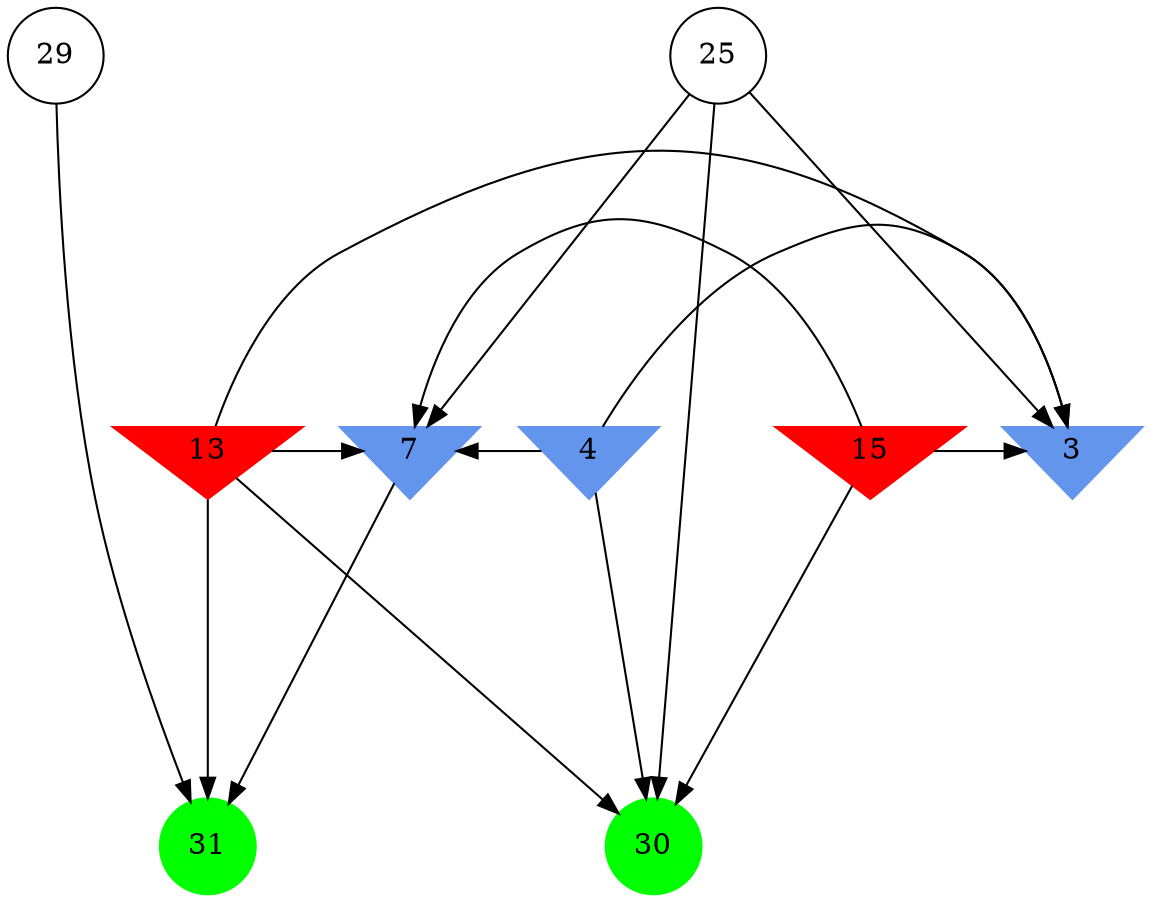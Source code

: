 digraph brain {
	ranksep=2.0;
	3 [shape=invtriangle,style=filled,color=cornflowerblue];
	4 [shape=invtriangle,style=filled,color=cornflowerblue];
	7 [shape=invtriangle,style=filled,color=cornflowerblue];
	13 [shape=invtriangle,style=filled,color=red];
	15 [shape=invtriangle,style=filled,color=red];
	25 [shape=circle,color=black];
	29 [shape=circle,color=black];
	30 [shape=circle,style=filled,color=green];
	31 [shape=circle,style=filled,color=green];
	7	->	31;
	13	->	31;
	29	->	31;
	4	->	7;
	4	->	3;
	4	->	30;
	15	->	7;
	15	->	3;
	15	->	30;
	13	->	7;
	13	->	3;
	13	->	30;
	25	->	7;
	25	->	3;
	25	->	30;
	{ rank=same; 3; 4; 7; 13; 15; }
	{ rank=same; 25; 29; }
	{ rank=same; 30; 31; }
}
